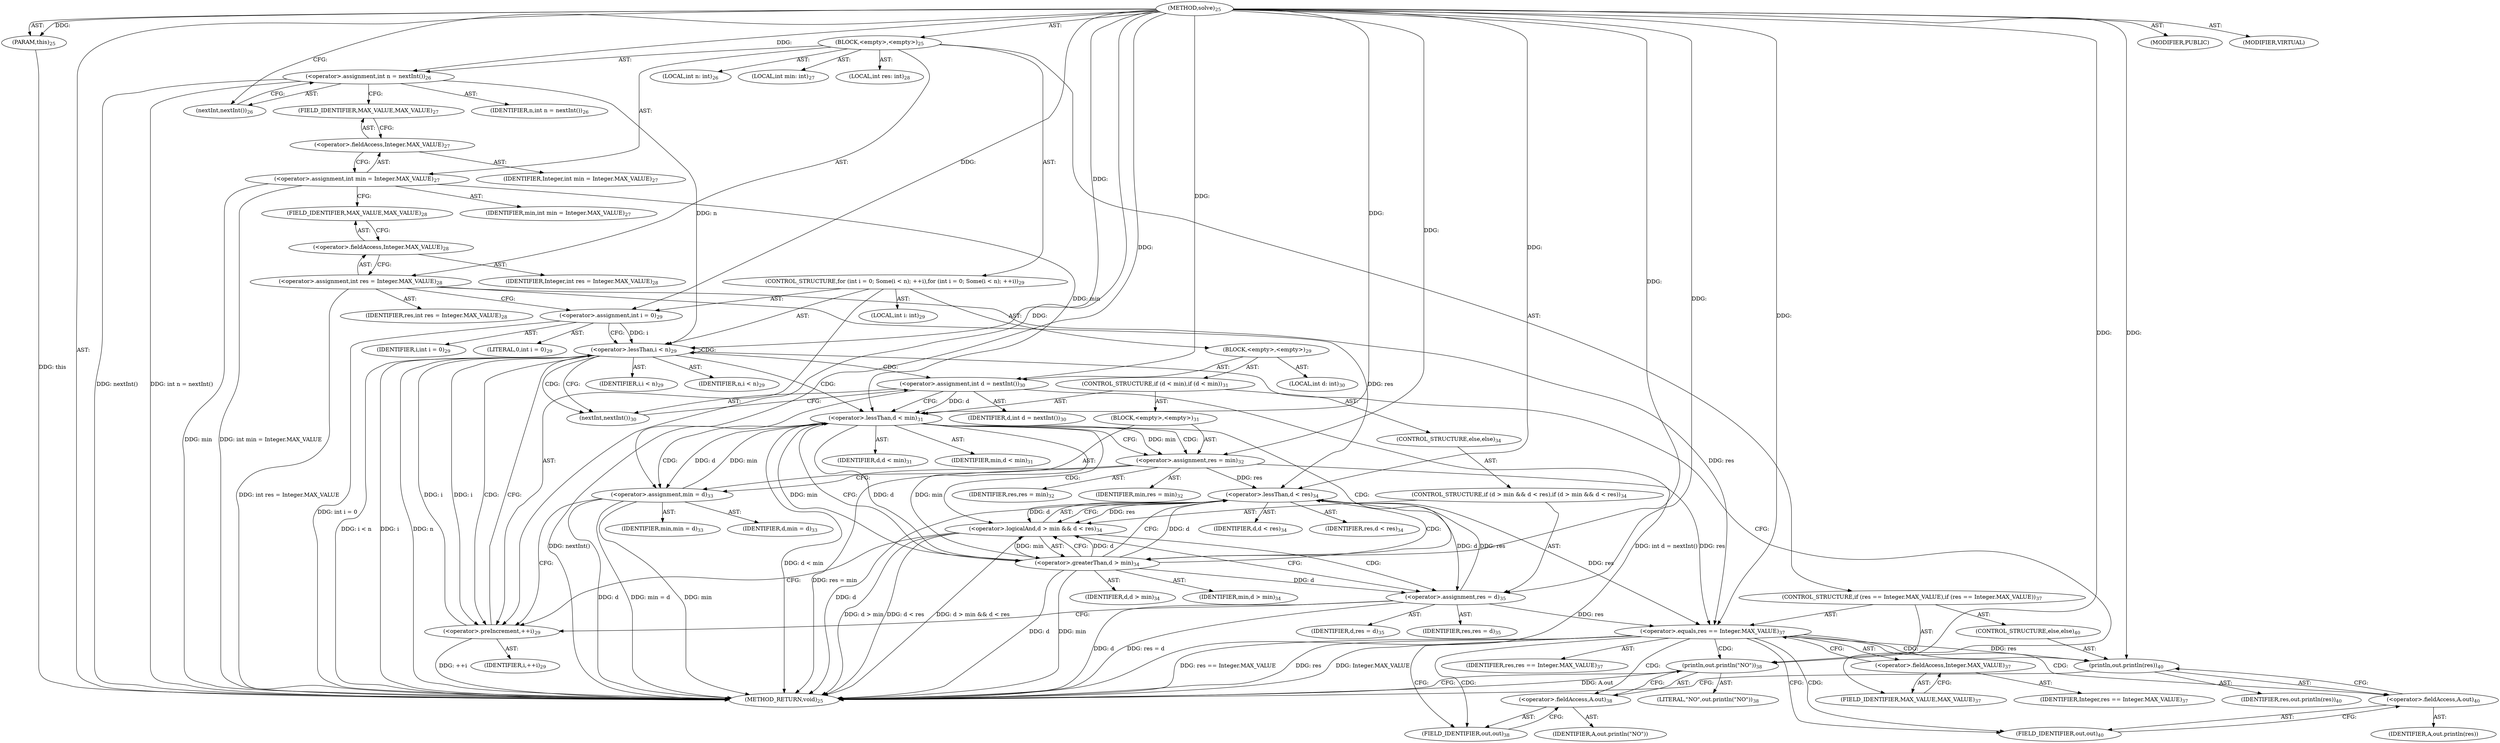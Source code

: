 digraph "solve" {  
"100" [label = <(METHOD,solve)<SUB>25</SUB>> ]
"101" [label = <(PARAM,this)<SUB>25</SUB>> ]
"102" [label = <(BLOCK,&lt;empty&gt;,&lt;empty&gt;)<SUB>25</SUB>> ]
"103" [label = <(LOCAL,int n: int)<SUB>26</SUB>> ]
"104" [label = <(&lt;operator&gt;.assignment,int n = nextInt())<SUB>26</SUB>> ]
"105" [label = <(IDENTIFIER,n,int n = nextInt())<SUB>26</SUB>> ]
"106" [label = <(nextInt,nextInt())<SUB>26</SUB>> ]
"107" [label = <(LOCAL,int min: int)<SUB>27</SUB>> ]
"108" [label = <(&lt;operator&gt;.assignment,int min = Integer.MAX_VALUE)<SUB>27</SUB>> ]
"109" [label = <(IDENTIFIER,min,int min = Integer.MAX_VALUE)<SUB>27</SUB>> ]
"110" [label = <(&lt;operator&gt;.fieldAccess,Integer.MAX_VALUE)<SUB>27</SUB>> ]
"111" [label = <(IDENTIFIER,Integer,int min = Integer.MAX_VALUE)<SUB>27</SUB>> ]
"112" [label = <(FIELD_IDENTIFIER,MAX_VALUE,MAX_VALUE)<SUB>27</SUB>> ]
"113" [label = <(LOCAL,int res: int)<SUB>28</SUB>> ]
"114" [label = <(&lt;operator&gt;.assignment,int res = Integer.MAX_VALUE)<SUB>28</SUB>> ]
"115" [label = <(IDENTIFIER,res,int res = Integer.MAX_VALUE)<SUB>28</SUB>> ]
"116" [label = <(&lt;operator&gt;.fieldAccess,Integer.MAX_VALUE)<SUB>28</SUB>> ]
"117" [label = <(IDENTIFIER,Integer,int res = Integer.MAX_VALUE)<SUB>28</SUB>> ]
"118" [label = <(FIELD_IDENTIFIER,MAX_VALUE,MAX_VALUE)<SUB>28</SUB>> ]
"119" [label = <(CONTROL_STRUCTURE,for (int i = 0; Some(i &lt; n); ++i),for (int i = 0; Some(i &lt; n); ++i))<SUB>29</SUB>> ]
"120" [label = <(LOCAL,int i: int)<SUB>29</SUB>> ]
"121" [label = <(&lt;operator&gt;.assignment,int i = 0)<SUB>29</SUB>> ]
"122" [label = <(IDENTIFIER,i,int i = 0)<SUB>29</SUB>> ]
"123" [label = <(LITERAL,0,int i = 0)<SUB>29</SUB>> ]
"124" [label = <(&lt;operator&gt;.lessThan,i &lt; n)<SUB>29</SUB>> ]
"125" [label = <(IDENTIFIER,i,i &lt; n)<SUB>29</SUB>> ]
"126" [label = <(IDENTIFIER,n,i &lt; n)<SUB>29</SUB>> ]
"127" [label = <(&lt;operator&gt;.preIncrement,++i)<SUB>29</SUB>> ]
"128" [label = <(IDENTIFIER,i,++i)<SUB>29</SUB>> ]
"129" [label = <(BLOCK,&lt;empty&gt;,&lt;empty&gt;)<SUB>29</SUB>> ]
"130" [label = <(LOCAL,int d: int)<SUB>30</SUB>> ]
"131" [label = <(&lt;operator&gt;.assignment,int d = nextInt())<SUB>30</SUB>> ]
"132" [label = <(IDENTIFIER,d,int d = nextInt())<SUB>30</SUB>> ]
"133" [label = <(nextInt,nextInt())<SUB>30</SUB>> ]
"134" [label = <(CONTROL_STRUCTURE,if (d &lt; min),if (d &lt; min))<SUB>31</SUB>> ]
"135" [label = <(&lt;operator&gt;.lessThan,d &lt; min)<SUB>31</SUB>> ]
"136" [label = <(IDENTIFIER,d,d &lt; min)<SUB>31</SUB>> ]
"137" [label = <(IDENTIFIER,min,d &lt; min)<SUB>31</SUB>> ]
"138" [label = <(BLOCK,&lt;empty&gt;,&lt;empty&gt;)<SUB>31</SUB>> ]
"139" [label = <(&lt;operator&gt;.assignment,res = min)<SUB>32</SUB>> ]
"140" [label = <(IDENTIFIER,res,res = min)<SUB>32</SUB>> ]
"141" [label = <(IDENTIFIER,min,res = min)<SUB>32</SUB>> ]
"142" [label = <(&lt;operator&gt;.assignment,min = d)<SUB>33</SUB>> ]
"143" [label = <(IDENTIFIER,min,min = d)<SUB>33</SUB>> ]
"144" [label = <(IDENTIFIER,d,min = d)<SUB>33</SUB>> ]
"145" [label = <(CONTROL_STRUCTURE,else,else)<SUB>34</SUB>> ]
"146" [label = <(CONTROL_STRUCTURE,if (d &gt; min &amp;&amp; d &lt; res),if (d &gt; min &amp;&amp; d &lt; res))<SUB>34</SUB>> ]
"147" [label = <(&lt;operator&gt;.logicalAnd,d &gt; min &amp;&amp; d &lt; res)<SUB>34</SUB>> ]
"148" [label = <(&lt;operator&gt;.greaterThan,d &gt; min)<SUB>34</SUB>> ]
"149" [label = <(IDENTIFIER,d,d &gt; min)<SUB>34</SUB>> ]
"150" [label = <(IDENTIFIER,min,d &gt; min)<SUB>34</SUB>> ]
"151" [label = <(&lt;operator&gt;.lessThan,d &lt; res)<SUB>34</SUB>> ]
"152" [label = <(IDENTIFIER,d,d &lt; res)<SUB>34</SUB>> ]
"153" [label = <(IDENTIFIER,res,d &lt; res)<SUB>34</SUB>> ]
"154" [label = <(&lt;operator&gt;.assignment,res = d)<SUB>35</SUB>> ]
"155" [label = <(IDENTIFIER,res,res = d)<SUB>35</SUB>> ]
"156" [label = <(IDENTIFIER,d,res = d)<SUB>35</SUB>> ]
"157" [label = <(CONTROL_STRUCTURE,if (res == Integer.MAX_VALUE),if (res == Integer.MAX_VALUE))<SUB>37</SUB>> ]
"158" [label = <(&lt;operator&gt;.equals,res == Integer.MAX_VALUE)<SUB>37</SUB>> ]
"159" [label = <(IDENTIFIER,res,res == Integer.MAX_VALUE)<SUB>37</SUB>> ]
"160" [label = <(&lt;operator&gt;.fieldAccess,Integer.MAX_VALUE)<SUB>37</SUB>> ]
"161" [label = <(IDENTIFIER,Integer,res == Integer.MAX_VALUE)<SUB>37</SUB>> ]
"162" [label = <(FIELD_IDENTIFIER,MAX_VALUE,MAX_VALUE)<SUB>37</SUB>> ]
"163" [label = <(println,out.println(&quot;NO&quot;))<SUB>38</SUB>> ]
"164" [label = <(&lt;operator&gt;.fieldAccess,A.out)<SUB>38</SUB>> ]
"165" [label = <(IDENTIFIER,A,out.println(&quot;NO&quot;))> ]
"166" [label = <(FIELD_IDENTIFIER,out,out)<SUB>38</SUB>> ]
"167" [label = <(LITERAL,&quot;NO&quot;,out.println(&quot;NO&quot;))<SUB>38</SUB>> ]
"168" [label = <(CONTROL_STRUCTURE,else,else)<SUB>40</SUB>> ]
"169" [label = <(println,out.println(res))<SUB>40</SUB>> ]
"170" [label = <(&lt;operator&gt;.fieldAccess,A.out)<SUB>40</SUB>> ]
"171" [label = <(IDENTIFIER,A,out.println(res))> ]
"172" [label = <(FIELD_IDENTIFIER,out,out)<SUB>40</SUB>> ]
"173" [label = <(IDENTIFIER,res,out.println(res))<SUB>40</SUB>> ]
"174" [label = <(MODIFIER,PUBLIC)> ]
"175" [label = <(MODIFIER,VIRTUAL)> ]
"176" [label = <(METHOD_RETURN,void)<SUB>25</SUB>> ]
  "100" -> "101"  [ label = "AST: "] 
  "100" -> "102"  [ label = "AST: "] 
  "100" -> "174"  [ label = "AST: "] 
  "100" -> "175"  [ label = "AST: "] 
  "100" -> "176"  [ label = "AST: "] 
  "102" -> "103"  [ label = "AST: "] 
  "102" -> "104"  [ label = "AST: "] 
  "102" -> "107"  [ label = "AST: "] 
  "102" -> "108"  [ label = "AST: "] 
  "102" -> "113"  [ label = "AST: "] 
  "102" -> "114"  [ label = "AST: "] 
  "102" -> "119"  [ label = "AST: "] 
  "102" -> "157"  [ label = "AST: "] 
  "104" -> "105"  [ label = "AST: "] 
  "104" -> "106"  [ label = "AST: "] 
  "108" -> "109"  [ label = "AST: "] 
  "108" -> "110"  [ label = "AST: "] 
  "110" -> "111"  [ label = "AST: "] 
  "110" -> "112"  [ label = "AST: "] 
  "114" -> "115"  [ label = "AST: "] 
  "114" -> "116"  [ label = "AST: "] 
  "116" -> "117"  [ label = "AST: "] 
  "116" -> "118"  [ label = "AST: "] 
  "119" -> "120"  [ label = "AST: "] 
  "119" -> "121"  [ label = "AST: "] 
  "119" -> "124"  [ label = "AST: "] 
  "119" -> "127"  [ label = "AST: "] 
  "119" -> "129"  [ label = "AST: "] 
  "121" -> "122"  [ label = "AST: "] 
  "121" -> "123"  [ label = "AST: "] 
  "124" -> "125"  [ label = "AST: "] 
  "124" -> "126"  [ label = "AST: "] 
  "127" -> "128"  [ label = "AST: "] 
  "129" -> "130"  [ label = "AST: "] 
  "129" -> "131"  [ label = "AST: "] 
  "129" -> "134"  [ label = "AST: "] 
  "131" -> "132"  [ label = "AST: "] 
  "131" -> "133"  [ label = "AST: "] 
  "134" -> "135"  [ label = "AST: "] 
  "134" -> "138"  [ label = "AST: "] 
  "134" -> "145"  [ label = "AST: "] 
  "135" -> "136"  [ label = "AST: "] 
  "135" -> "137"  [ label = "AST: "] 
  "138" -> "139"  [ label = "AST: "] 
  "138" -> "142"  [ label = "AST: "] 
  "139" -> "140"  [ label = "AST: "] 
  "139" -> "141"  [ label = "AST: "] 
  "142" -> "143"  [ label = "AST: "] 
  "142" -> "144"  [ label = "AST: "] 
  "145" -> "146"  [ label = "AST: "] 
  "146" -> "147"  [ label = "AST: "] 
  "146" -> "154"  [ label = "AST: "] 
  "147" -> "148"  [ label = "AST: "] 
  "147" -> "151"  [ label = "AST: "] 
  "148" -> "149"  [ label = "AST: "] 
  "148" -> "150"  [ label = "AST: "] 
  "151" -> "152"  [ label = "AST: "] 
  "151" -> "153"  [ label = "AST: "] 
  "154" -> "155"  [ label = "AST: "] 
  "154" -> "156"  [ label = "AST: "] 
  "157" -> "158"  [ label = "AST: "] 
  "157" -> "163"  [ label = "AST: "] 
  "157" -> "168"  [ label = "AST: "] 
  "158" -> "159"  [ label = "AST: "] 
  "158" -> "160"  [ label = "AST: "] 
  "160" -> "161"  [ label = "AST: "] 
  "160" -> "162"  [ label = "AST: "] 
  "163" -> "164"  [ label = "AST: "] 
  "163" -> "167"  [ label = "AST: "] 
  "164" -> "165"  [ label = "AST: "] 
  "164" -> "166"  [ label = "AST: "] 
  "168" -> "169"  [ label = "AST: "] 
  "169" -> "170"  [ label = "AST: "] 
  "169" -> "173"  [ label = "AST: "] 
  "170" -> "171"  [ label = "AST: "] 
  "170" -> "172"  [ label = "AST: "] 
  "104" -> "112"  [ label = "CFG: "] 
  "108" -> "118"  [ label = "CFG: "] 
  "114" -> "121"  [ label = "CFG: "] 
  "106" -> "104"  [ label = "CFG: "] 
  "110" -> "108"  [ label = "CFG: "] 
  "116" -> "114"  [ label = "CFG: "] 
  "121" -> "124"  [ label = "CFG: "] 
  "124" -> "133"  [ label = "CFG: "] 
  "124" -> "162"  [ label = "CFG: "] 
  "127" -> "124"  [ label = "CFG: "] 
  "158" -> "166"  [ label = "CFG: "] 
  "158" -> "172"  [ label = "CFG: "] 
  "163" -> "176"  [ label = "CFG: "] 
  "112" -> "110"  [ label = "CFG: "] 
  "118" -> "116"  [ label = "CFG: "] 
  "131" -> "135"  [ label = "CFG: "] 
  "160" -> "158"  [ label = "CFG: "] 
  "164" -> "163"  [ label = "CFG: "] 
  "169" -> "176"  [ label = "CFG: "] 
  "133" -> "131"  [ label = "CFG: "] 
  "135" -> "139"  [ label = "CFG: "] 
  "135" -> "148"  [ label = "CFG: "] 
  "162" -> "160"  [ label = "CFG: "] 
  "166" -> "164"  [ label = "CFG: "] 
  "170" -> "169"  [ label = "CFG: "] 
  "139" -> "142"  [ label = "CFG: "] 
  "142" -> "127"  [ label = "CFG: "] 
  "172" -> "170"  [ label = "CFG: "] 
  "147" -> "154"  [ label = "CFG: "] 
  "147" -> "127"  [ label = "CFG: "] 
  "154" -> "127"  [ label = "CFG: "] 
  "148" -> "147"  [ label = "CFG: "] 
  "148" -> "151"  [ label = "CFG: "] 
  "151" -> "147"  [ label = "CFG: "] 
  "100" -> "106"  [ label = "CFG: "] 
  "101" -> "176"  [ label = "DDG: this"] 
  "104" -> "176"  [ label = "DDG: nextInt()"] 
  "104" -> "176"  [ label = "DDG: int n = nextInt()"] 
  "108" -> "176"  [ label = "DDG: min"] 
  "108" -> "176"  [ label = "DDG: int min = Integer.MAX_VALUE"] 
  "114" -> "176"  [ label = "DDG: int res = Integer.MAX_VALUE"] 
  "121" -> "176"  [ label = "DDG: int i = 0"] 
  "124" -> "176"  [ label = "DDG: i"] 
  "124" -> "176"  [ label = "DDG: n"] 
  "124" -> "176"  [ label = "DDG: i &lt; n"] 
  "158" -> "176"  [ label = "DDG: res"] 
  "158" -> "176"  [ label = "DDG: Integer.MAX_VALUE"] 
  "158" -> "176"  [ label = "DDG: res == Integer.MAX_VALUE"] 
  "163" -> "176"  [ label = "DDG: A.out"] 
  "131" -> "176"  [ label = "DDG: nextInt()"] 
  "131" -> "176"  [ label = "DDG: int d = nextInt()"] 
  "135" -> "176"  [ label = "DDG: d &lt; min"] 
  "148" -> "176"  [ label = "DDG: d"] 
  "148" -> "176"  [ label = "DDG: min"] 
  "147" -> "176"  [ label = "DDG: d &gt; min"] 
  "151" -> "176"  [ label = "DDG: d"] 
  "147" -> "176"  [ label = "DDG: d &lt; res"] 
  "147" -> "176"  [ label = "DDG: d &gt; min &amp;&amp; d &lt; res"] 
  "154" -> "176"  [ label = "DDG: d"] 
  "154" -> "176"  [ label = "DDG: res = d"] 
  "139" -> "176"  [ label = "DDG: res = min"] 
  "142" -> "176"  [ label = "DDG: min"] 
  "142" -> "176"  [ label = "DDG: d"] 
  "142" -> "176"  [ label = "DDG: min = d"] 
  "127" -> "176"  [ label = "DDG: ++i"] 
  "100" -> "101"  [ label = "DDG: "] 
  "100" -> "104"  [ label = "DDG: "] 
  "100" -> "121"  [ label = "DDG: "] 
  "121" -> "124"  [ label = "DDG: i"] 
  "127" -> "124"  [ label = "DDG: i"] 
  "100" -> "124"  [ label = "DDG: "] 
  "104" -> "124"  [ label = "DDG: n"] 
  "124" -> "127"  [ label = "DDG: i"] 
  "100" -> "127"  [ label = "DDG: "] 
  "100" -> "131"  [ label = "DDG: "] 
  "114" -> "158"  [ label = "DDG: res"] 
  "151" -> "158"  [ label = "DDG: res"] 
  "154" -> "158"  [ label = "DDG: res"] 
  "139" -> "158"  [ label = "DDG: res"] 
  "100" -> "158"  [ label = "DDG: "] 
  "100" -> "163"  [ label = "DDG: "] 
  "158" -> "169"  [ label = "DDG: res"] 
  "100" -> "169"  [ label = "DDG: "] 
  "131" -> "135"  [ label = "DDG: d"] 
  "100" -> "135"  [ label = "DDG: "] 
  "108" -> "135"  [ label = "DDG: min"] 
  "148" -> "135"  [ label = "DDG: min"] 
  "142" -> "135"  [ label = "DDG: min"] 
  "135" -> "139"  [ label = "DDG: min"] 
  "100" -> "139"  [ label = "DDG: "] 
  "135" -> "142"  [ label = "DDG: d"] 
  "100" -> "142"  [ label = "DDG: "] 
  "148" -> "154"  [ label = "DDG: d"] 
  "151" -> "154"  [ label = "DDG: d"] 
  "100" -> "154"  [ label = "DDG: "] 
  "148" -> "147"  [ label = "DDG: d"] 
  "148" -> "147"  [ label = "DDG: min"] 
  "151" -> "147"  [ label = "DDG: d"] 
  "151" -> "147"  [ label = "DDG: res"] 
  "135" -> "148"  [ label = "DDG: d"] 
  "100" -> "148"  [ label = "DDG: "] 
  "135" -> "148"  [ label = "DDG: min"] 
  "148" -> "151"  [ label = "DDG: d"] 
  "100" -> "151"  [ label = "DDG: "] 
  "114" -> "151"  [ label = "DDG: res"] 
  "154" -> "151"  [ label = "DDG: res"] 
  "139" -> "151"  [ label = "DDG: res"] 
  "124" -> "131"  [ label = "CDG: "] 
  "124" -> "135"  [ label = "CDG: "] 
  "124" -> "127"  [ label = "CDG: "] 
  "124" -> "124"  [ label = "CDG: "] 
  "124" -> "133"  [ label = "CDG: "] 
  "158" -> "169"  [ label = "CDG: "] 
  "158" -> "163"  [ label = "CDG: "] 
  "158" -> "166"  [ label = "CDG: "] 
  "158" -> "164"  [ label = "CDG: "] 
  "158" -> "170"  [ label = "CDG: "] 
  "158" -> "172"  [ label = "CDG: "] 
  "135" -> "147"  [ label = "CDG: "] 
  "135" -> "142"  [ label = "CDG: "] 
  "135" -> "139"  [ label = "CDG: "] 
  "135" -> "148"  [ label = "CDG: "] 
  "147" -> "154"  [ label = "CDG: "] 
  "148" -> "151"  [ label = "CDG: "] 
}
